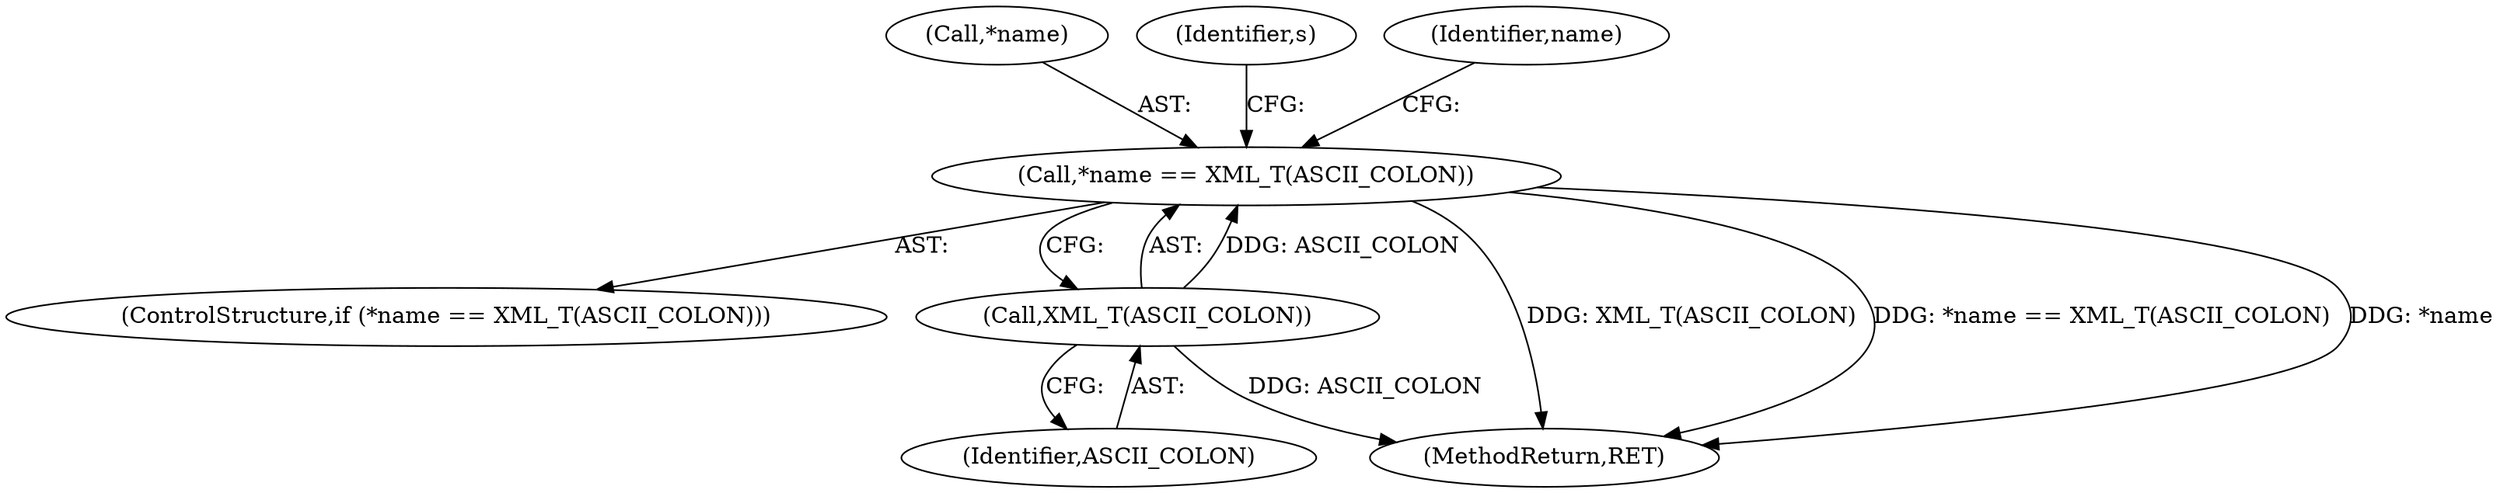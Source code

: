 digraph "0_libexpat_11f8838bf99ea0a6f0b76f9760c43704d00c4ff6@pointer" {
"1000123" [label="(Call,*name == XML_T(ASCII_COLON))"];
"1000126" [label="(Call,XML_T(ASCII_COLON))"];
"1000124" [label="(Call,*name)"];
"1000133" [label="(Identifier,s)"];
"1000126" [label="(Call,XML_T(ASCII_COLON))"];
"1000127" [label="(Identifier,ASCII_COLON)"];
"1000120" [label="(Identifier,name)"];
"1000122" [label="(ControlStructure,if (*name == XML_T(ASCII_COLON)))"];
"1000123" [label="(Call,*name == XML_T(ASCII_COLON))"];
"1000216" [label="(MethodReturn,RET)"];
"1000123" -> "1000122"  [label="AST: "];
"1000123" -> "1000126"  [label="CFG: "];
"1000124" -> "1000123"  [label="AST: "];
"1000126" -> "1000123"  [label="AST: "];
"1000133" -> "1000123"  [label="CFG: "];
"1000120" -> "1000123"  [label="CFG: "];
"1000123" -> "1000216"  [label="DDG: XML_T(ASCII_COLON)"];
"1000123" -> "1000216"  [label="DDG: *name == XML_T(ASCII_COLON)"];
"1000123" -> "1000216"  [label="DDG: *name"];
"1000126" -> "1000123"  [label="DDG: ASCII_COLON"];
"1000126" -> "1000127"  [label="CFG: "];
"1000127" -> "1000126"  [label="AST: "];
"1000126" -> "1000216"  [label="DDG: ASCII_COLON"];
}
